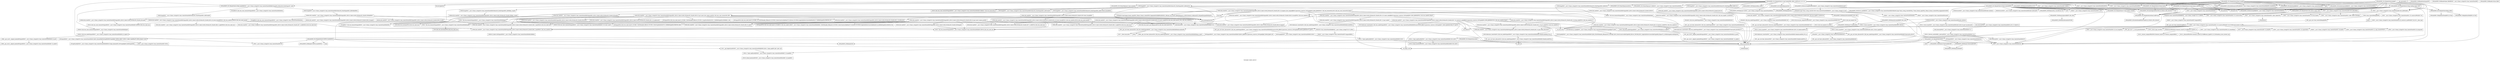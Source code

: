 digraph "Call graph: reader_native.ll" {
	label="Call graph: reader_native.ll";

	Node0x5636d1bfd270 [shape=record,label="{_ZN9LAMMPS_NS12ReaderNativeC2EPNS_6LAMMPSE}"];
	Node0x5636d1bfd270 -> Node0x5636d1b57470;
	Node0x5636d1bfd270 -> Node0x5636d1b9d4f0;
	Node0x5636d1bfd270 -> Node0x5636d1c6b880;
	Node0x5636d1bfd270 -> Node0x5636d1bf0ab0;
	Node0x5636d1bfd270 -> Node0x5636d1b78c90;
	Node0x5636d1b64be0 [shape=record,label="{_ZNK9LAMMPS_NS9Tokenizer8has_nextEv}"];
	Node0x5636d1b71500 [shape=record,label="{_ZNSt8_Rb_treeINSt7__cxx1112basic_stringIcSt11char_traitsIcESaIcEEESt4pairIKS5_iESt10_Select1stIS8_ESt4lessIS5_ESaIS8_EEC2Ev}"];
	Node0x5636d1b71500 -> Node0x5636d1ba9810;
	Node0x5636d1b57470 [shape=record,label="{_ZN9LAMMPS_NS6ReaderC2EPNS_6LAMMPSE}"];
	Node0x5636d1b9d4f0 [shape=record,label="{_ZNSt7__cxx1112basic_stringIcSt11char_traitsIcESaIcEEC1Ev}"];
	Node0x5636d1bf0ab0 [shape=record,label="{_Znam}"];
	Node0x5636d1c62390 [shape=record,label="{__gxx_personality_v0}"];
	Node0x5636d1b78c90 [shape=record,label="{_ZNSt7__cxx1112basic_stringIcSt11char_traitsIcESaIcEED1Ev}"];
	Node0x5636d1c6b880 [shape=record,label="{_ZN9LAMMPS_NS6ReaderD2Ev}"];
	Node0x5636d1c29c10 [shape=record,label="{_ZN9LAMMPS_NS12ReaderNativeD2Ev}"];
	Node0x5636d1c29c10 -> Node0x5636d1c1f6d0;
	Node0x5636d1c29c10 -> Node0x5636d1b3ad50;
	Node0x5636d1c29c10 -> Node0x5636d1b3ae30;
	Node0x5636d1c29c10 -> Node0x5636d1b78c90;
	Node0x5636d1c29c10 -> Node0x5636d1b38f50;
	Node0x5636d1c29c10 -> Node0x5636d1c6b880;
	Node0x5636d1c1f6d0 [shape=record,label="{_ZdaPv}"];
	Node0x5636d1b3ad50 [shape=record,label="{_ZN9LAMMPS_NS6Memory7destroyIiEEvRPT_}"];
	Node0x5636d1b3ad50 -> Node0x5636d1b397a0;
	Node0x5636d1b38f50 [shape=record,label="{__clang_call_terminate}"];
	Node0x5636d1b38f50 -> Node0x5636d1b39970;
	Node0x5636d1b38f50 -> Node0x5636d1b398c0;
	Node0x5636d1b39970 [shape=record,label="{__cxa_begin_catch}"];
	Node0x5636d1b398c0 [shape=record,label="{_ZSt9terminatev}"];
	Node0x5636d1b3ae30 [shape=record,label="{_ZN9LAMMPS_NS6Memory7destroyIdEEvRPT_}"];
	Node0x5636d1b3ae30 -> Node0x5636d1b397a0;
	Node0x5636d1b39840 [shape=record,label="{_ZN9LAMMPS_NS12ReaderNativeD0Ev}"];
	Node0x5636d1b39840 -> Node0x5636d1b3b1d0;
	Node0x5636d1b3b1d0 [shape=record,label="{_ZdlPv}"];
	Node0x5636d1b3ace0 [shape=record,label="{_ZN9LAMMPS_NS12ReaderNative9read_timeERl}"];
	Node0x5636d1b3ace0 -> Node0x5636d1c03f20;
	Node0x5636d1b3ace0 -> Node0x5636d1b3a2d0;
	Node0x5636d1b3ace0 -> Node0x5636d1b9d460;
	Node0x5636d1b3ace0 -> Node0x5636d1bf0a20;
	Node0x5636d1b3ace0 -> Node0x5636d1b78c00;
	Node0x5636d1b3ace0 -> Node0x5636d1c36fc0;
	Node0x5636d1b3ace0 -> Node0x5636d1b78c90;
	Node0x5636d1b3ace0 -> Node0x5636d1b76a40;
	Node0x5636d1b3ace0 -> Node0x5636d1b4c4c0;
	Node0x5636d1b3ace0 -> Node0x5636d1b4a390;
	Node0x5636d1b3ace0 -> Node0x5636d1b3a3f0;
	Node0x5636d1b3ace0 -> Node0x5636d1b3b250;
	Node0x5636d1b3ace0 -> Node0x5636d1b3b3f0;
	Node0x5636d1b3ace0 -> Node0x5636d1b5bf20;
	Node0x5636d1b3ace0 -> Node0x5636d1b4d6e0;
	Node0x5636d1b3ace0 -> Node0x5636d1b3a150;
	Node0x5636d1c03f20 [shape=record,label="{_ZNSt7__cxx1112basic_stringIcSt11char_traitsIcESaIcEEaSEPKc}"];
	Node0x5636d1b9d460 [shape=record,label="{fread}"];
	Node0x5636d1bf0a20 [shape=record,label="{feof}"];
	Node0x5636d1b78c00 [shape=record,label="{_ZN9LAMMPS_NS12ReaderNative15read_binary_strB5cxx11Em}"];
	Node0x5636d1b78c00 -> Node0x5636d1b3b250;
	Node0x5636d1b78c00 -> Node0x5636d1b4e3e0;
	Node0x5636d1b78c00 -> Node0x5636d1b3a2d0;
	Node0x5636d1b78c00 -> Node0x5636d1b4f330;
	Node0x5636d1b78c00 -> Node0x5636d1b76a40;
	Node0x5636d1b78c00 -> Node0x5636d1b78c90;
	Node0x5636d1c36fc0 [shape=record,label="{_ZNSt7__cxx1112basic_stringIcSt11char_traitsIcESaIcEEaSEOS4_}"];
	Node0x5636d1b76a40 [shape=record,label="{_ZN9LAMMPS_NS12ReaderNative8read_bufEPvmm}"];
	Node0x5636d1b76a40 -> Node0x5636d1b4fcd0;
	Node0x5636d1b3a3f0 [shape=record,label="{fgets}"];
	Node0x5636d1b3a150 [shape=record,label="{_ZN9LAMMPS_NS5utils8strmatchERKNSt7__cxx1112basic_stringIcSt11char_traitsIcESaIcEEES8_}"];
	Node0x5636d1b3b250 [shape=record,label="{_ZNSaIcEC1Ev}"];
	Node0x5636d1b3b3f0 [shape=record,label="{_ZNSt7__cxx1112basic_stringIcSt11char_traitsIcESaIcEEC2IS3_EEPKcRKS3_}"];
	Node0x5636d1b3b3f0 -> Node0x5636d1b51cb0;
	Node0x5636d1b3b3f0 -> Node0x5636d1b52af0;
	Node0x5636d1b3b3f0 -> Node0x5636d1b52d90;
	Node0x5636d1b3b3f0 -> Node0x5636d1b53bc0;
	Node0x5636d1b3b3f0 -> Node0x5636d1b58070;
	Node0x5636d1b3a2d0 [shape=record,label="{_ZNSaIcED1Ev}"];
	Node0x5636d1b5bf20 [shape=record,label="{_ZN9LAMMPS_NS12ReaderNative10read_linesEi}"];
	Node0x5636d1b5bf20 -> Node0x5636d1c90640;
	Node0x5636d1b4d6e0 [shape=record,label="{_ZN9LAMMPS_NS5Error3oneERKNSt7__cxx1112basic_stringIcSt11char_traitsIcESaIcEEEiS8_}"];
	Node0x5636d1b4c4c0 [shape=record,label="{_ZN9LAMMPS_NS5utils8bnumericEPKciRKNSt7__cxx1112basic_stringIcSt11char_traitsIcESaIcEEEbPNS_6LAMMPSE}"];
	Node0x5636d1b4a390 [shape=record,label="{_ZN9LAMMPS_NS5utils4trimERKNSt7__cxx1112basic_stringIcSt11char_traitsIcESaIcEEE}"];
	Node0x5636d1c90780 [shape=record,label="{_ZN9LAMMPS_NS12ReaderNative4skipEv}"];
	Node0x5636d1c90780 -> Node0x5636d1b56300;
	Node0x5636d1c90780 -> Node0x5636d1b76a40;
	Node0x5636d1c90780 -> Node0x5636d1b3a2d0;
	Node0x5636d1c90780 -> Node0x5636d1b78c90;
	Node0x5636d1c90780 -> Node0x5636d1b5bf20;
	Node0x5636d1c90780 -> Node0x5636d1c90130;
	Node0x5636d1c90780 -> Node0x5636d1b4c4c0;
	Node0x5636d1c90780 -> Node0x5636d1b3b250;
	Node0x5636d1c90780 -> Node0x5636d1b3b3f0;
	Node0x5636d1c90780 -> Node0x5636d1b4a390;
	Node0x5636d1c90780 -> Node0x5636d1b4d6e0;
	Node0x5636d1b56300 [shape=record,label="{_ZN9LAMMPS_NS12ReaderNative8skip_bufEm}"];
	Node0x5636d1b56300 -> Node0x5636d1b57120;
	Node0x5636d1b56300 -> Node0x5636d1b589e0;
	Node0x5636d1c90130 [shape=record,label="{_ZN9LAMMPS_NS12ReaderNative22skip_reading_magic_strEv}"];
	Node0x5636d1c90130 -> Node0x5636d1b59dd0;
	Node0x5636d1c90130 -> Node0x5636d1b76a40;
	Node0x5636d1c90130 -> Node0x5636d1b3b250;
	Node0x5636d1c90130 -> Node0x5636d1b3b3f0;
	Node0x5636d1c90130 -> Node0x5636d1b56300;
	Node0x5636d1c90130 -> Node0x5636d1b3a2d0;
	Node0x5636d1c90130 -> Node0x5636d1b4d6e0;
	Node0x5636d1c90130 -> Node0x5636d1b78c90;
	Node0x5636d1b59dd0 [shape=record,label="{_ZNK9LAMMPS_NS12ReaderNative18is_known_magic_strEv}"];
	Node0x5636d1b59dd0 -> Node0x5636d1b5ac40;
	Node0x5636d1b5bc60 [shape=record,label="{_ZN9LAMMPS_NS12ReaderNative11read_headerEPA3_dRiS3_iiPiPPciiS3_S3_S3_S3_}"];
	Node0x5636d1b5bc60 -> Node0x5636d1b9d4f0;
	Node0x5636d1b5bc60 -> Node0x5636d1b76a40;
	Node0x5636d1b5bc60 -> Node0x5636d1b38f50;
	Node0x5636d1b5bc60 -> Node0x5636d1b78c90;
	Node0x5636d1b5bc60 -> Node0x5636d1b6ae70;
	Node0x5636d1b5bc60 -> Node0x5636d1b59c60;
	Node0x5636d1b5bc60 -> Node0x5636d1b3a2d0;
	Node0x5636d1b5bc60 -> Node0x5636d1b69fe0;
	Node0x5636d1b5bc60 -> Node0x5636d1b3b3f0;
	Node0x5636d1b5bc60 -> Node0x5636d1b3b250;
	Node0x5636d1b5bc60 -> Node0x5636d1b582d0;
	Node0x5636d1b5bc60 -> Node0x5636d1c90130;
	Node0x5636d1b5bc60 -> Node0x5636d1b59dd0;
	Node0x5636d1b5bc60 -> Node0x5636d1b67b70;
	Node0x5636d1b5bc60 -> Node0x5636d1b78c00;
	Node0x5636d1b5bc60 -> Node0x5636d1c36fc0;
	Node0x5636d1b5bc60 -> Node0x5636d1b674f0;
	Node0x5636d1b5bc60 -> Node0x5636d1b64be0;
	Node0x5636d1b5bc60 -> Node0x5636d1b643f0;
	Node0x5636d1b5bc60 -> Node0x5636d1b63ff0;
	Node0x5636d1b5bc60 -> Node0x5636d1b6a4c0;
	Node0x5636d1b5bc60 -> Node0x5636d1c03f20;
	Node0x5636d1b5bc60 -> Node0x5636d1b62a10;
	Node0x5636d1b5bc60 -> Node0x5636d1b5bf20;
	Node0x5636d1b5bc60 -> Node0x5636d1b56090;
	Node0x5636d1b5bc60 -> Node0x5636d1b39970;
	Node0x5636d1b5bc60 -> Node0x5636d1b4d6e0;
	Node0x5636d1b5bc60 -> Node0x5636d1b618a0;
	Node0x5636d1b5bc60 -> Node0x5636d1b60ed0;
	Node0x5636d1b5bc60 -> Node0x5636d1b5e230;
	Node0x5636d1b5bc60 -> Node0x5636d1b5f5c0;
	Node0x5636d1b5bc60 -> Node0x5636d1b5d300;
	Node0x5636d1b5bc60 -> Node0x5636d1b4c4c0;
	Node0x5636d1b5bc60 -> Node0x5636d1b4a390;
	Node0x5636d1b5d300 [shape=record,label="{_ZN9LAMMPS_NS14ValueTokenizerC1ERKNSt7__cxx1112basic_stringIcSt11char_traitsIcESaIcEEES8_}"];
	Node0x5636d1b5e230 [shape=record,label="{_ZN9LAMMPS_NS14ValueTokenizer11next_doubleEv}"];
	Node0x5636d1b5f5c0 [shape=record,label="{_ZN9LAMMPS_NS14ValueTokenizeraSEOS0_}"];
	Node0x5636d1b60ed0 [shape=record,label="{_ZN9LAMMPS_NS14ValueTokenizerD2Ev}"];
	Node0x5636d1b60ed0 -> Node0x5636d1b6ae70;
	Node0x5636d1b618a0 [shape=record,label="{llvm.eh.typeid.for}"];
	Node0x5636d1b56090 [shape=record,label="{_ZN9LAMMPS_NS5Error3oneIJPKcEEEvRKNSt7__cxx1112basic_stringIcSt11char_traitsIcESaIcEEEiSB_DpOT_}"];
	Node0x5636d1b56090 -> Node0x5636d1b6f040;
	Node0x5636d1b56090 -> Node0x5636d1b707a0;
	Node0x5636d1b56090 -> Node0x5636d1b70aa0;
	Node0x5636d1b62a10 [shape=record,label="{__cxa_end_catch}"];
	Node0x5636d1b6a4c0 [shape=record,label="{_ZNSt7__cxx1112basic_stringIcSt11char_traitsIcESaIcEEC1ERKS4_}"];
	Node0x5636d1b63ff0 [shape=record,label="{_ZN9LAMMPS_NS9TokenizerC1ENSt7__cxx1112basic_stringIcSt11char_traitsIcESaIcEEES6_}"];
	Node0x5636d1b643f0 [shape=record,label="{_ZNSt3mapINSt7__cxx1112basic_stringIcSt11char_traitsIcESaIcEEEiSt4lessIS5_ESaISt4pairIKS5_iEEEC2Ev}"];
	Node0x5636d1b643f0 -> Node0x5636d1b71500;
	Node0x5636d1b67b70 [shape=record,label="{_ZNSt3mapINSt7__cxx1112basic_stringIcSt11char_traitsIcESaIcEEEiSt4lessIS5_ESaISt4pairIKS5_iEEEixEOS5_}"];
	Node0x5636d1b67b70 -> Node0x5636d1b74a40;
	Node0x5636d1b67b70 -> Node0x5636d1b761e0;
	Node0x5636d1b67b70 -> Node0x5636d1b76e10;
	Node0x5636d1b67b70 -> Node0x5636d1b77360;
	Node0x5636d1b67b70 -> Node0x5636d1b77da0;
	Node0x5636d1b67b70 -> Node0x5636d1b79720;
	Node0x5636d1b67b70 -> Node0x5636d1b7a8d0;
	Node0x5636d1b67b70 -> Node0x5636d1b8f950;
	Node0x5636d1b67b70 -> Node0x5636d1b7d730;
	Node0x5636d1b67b70 -> Node0x5636d1b7e440;
	Node0x5636d1b674f0 [shape=record,label="{_ZN9LAMMPS_NS9Tokenizer4nextB5cxx11Ev}"];
	Node0x5636d1b7a8d0 [shape=record,label="{_ZNSt23_Rb_tree_const_iteratorISt4pairIKNSt7__cxx1112basic_stringIcSt11char_traitsIcESaIcEEEiEEC2ERKSt17_Rb_tree_iteratorIS8_E}"];
	Node0x5636d1b582d0 [shape=record,label="{_ZN9LAMMPS_NS6Memory6createIiEEPT_RS3_iPKc}"];
	Node0x5636d1b582d0 -> Node0x5636d1b7f2c0;
	Node0x5636d1b69fe0 [shape=record,label="{_ZN9LAMMPS_NS12ReaderNative10find_labelERKNSt7__cxx1112basic_stringIcSt11char_traitsIcESaIcEEERKSt3mapIS6_iSt4lessIS6_ESaISt4pairIS7_iEEE}"];
	Node0x5636d1b69fe0 -> Node0x5636d1b804f0;
	Node0x5636d1b69fe0 -> Node0x5636d1b817d0;
	Node0x5636d1b69fe0 -> Node0x5636d1b82650;
	Node0x5636d1b69fe0 -> Node0x5636d1b839b0;
	Node0x5636d1b59c60 [shape=record,label="{_ZNSt3mapINSt7__cxx1112basic_stringIcSt11char_traitsIcESaIcEEEiSt4lessIS5_ESaISt4pairIKS5_iEEED2Ev}"];
	Node0x5636d1b59c60 -> Node0x5636d1b8f5d0;
	Node0x5636d1b6ae70 [shape=record,label="{_ZN9LAMMPS_NS9TokenizerD2Ev}"];
	Node0x5636d1b6ae70 -> Node0x5636d1b78c90;
	Node0x5636d1b8f5d0 [shape=record,label="{_ZNSt8_Rb_treeINSt7__cxx1112basic_stringIcSt11char_traitsIcESaIcEEESt4pairIKS5_iESt10_Select1stIS8_ESt4lessIS5_ESaIS8_EED2Ev}"];
	Node0x5636d1b8f5d0 -> Node0x5636d1bb08d0;
	Node0x5636d1b8f5d0 -> Node0x5636d1bb1140;
	Node0x5636d1b8f5d0 -> Node0x5636d1bb2260;
	Node0x5636d1b8f5d0 -> Node0x5636d1b38f50;
	Node0x5636d1b88e70 [shape=record,label="{_ZN9LAMMPS_NS12ReaderNative10read_atomsEiiPPd}"];
	Node0x5636d1b88e70 -> Node0x5636d1bf0a20;
	Node0x5636d1b88e70 -> Node0x5636d1b3b250;
	Node0x5636d1b88e70 -> Node0x5636d1b3b3f0;
	Node0x5636d1b88e70 -> Node0x5636d1b8dc30;
	Node0x5636d1b88e70 -> Node0x5636d1b90740;
	Node0x5636d1b88e70 -> Node0x5636d1b4d6e0;
	Node0x5636d1b88e70 -> Node0x5636d1b78c90;
	Node0x5636d1b88e70 -> Node0x5636d1b3a2d0;
	Node0x5636d1b88e70 -> Node0x5636d1b8f1e0;
	Node0x5636d1b88e70 -> Node0x5636d1b8e7a0;
	Node0x5636d1b88e70 -> Node0x5636d1b76a40;
	Node0x5636d1b88e70 -> Node0x5636d1c90440;
	Node0x5636d1b88e70 -> Node0x5636d1c90640;
	Node0x5636d1b88e70 -> Node0x5636d1b6ae70;
	Node0x5636d1b88e70 -> Node0x5636d1b8d390;
	Node0x5636d1b88e70 -> Node0x5636d1b8cb20;
	Node0x5636d1b88e70 -> Node0x5636d1b63ff0;
	Node0x5636d1c45470 [shape=record,label="{_ZSteqRKSt23_Rb_tree_const_iteratorISt4pairIKNSt7__cxx1112basic_stringIcSt11char_traitsIcESaIcEEEiEESB_}"];
	Node0x5636d1c956a0 [shape=record,label="{_ZNSt23_Rb_tree_const_iteratorISt4pairIKNSt7__cxx1112basic_stringIcSt11char_traitsIcESaIcEEEiEEC2EPKSt18_Rb_tree_node_base}"];
	Node0x5636d1c954f0 [shape=record,label="{_ZNSt8_Rb_treeINSt7__cxx1112basic_stringIcSt11char_traitsIcESaIcEEESt4pairIKS5_iESt10_Select1stIS8_ESt4lessIS5_ESaIS8_EE7_S_leftEPKSt18_Rb_tree_node_base}"];
	Node0x5636d1c95620 [shape=record,label="{_ZNSt8_Rb_treeINSt7__cxx1112basic_stringIcSt11char_traitsIcESaIcEEESt4pairIKS5_iESt10_Select1stIS8_ESt4lessIS5_ESaIS8_EE8_S_rightEPKSt18_Rb_tree_node_base}"];
	Node0x5636d1b9c960 [shape=record,label="{_ZNSt7__cxx1112basic_stringIcSt11char_traitsIcESaIcEE12_M_constructEmc}"];
	Node0x5636d1b9dab0 [shape=record,label="{_ZN9LAMMPS_NS6Memory6createIdEEPT_RS3_iPKc}"];
	Node0x5636d1b9dab0 -> Node0x5636d1b7f2c0;
	Node0x5636d1ba29b0 [shape=record,label="{_ZN9LAMMPS_NS6Memory8sreallocEPvlPKc}"];
	Node0x5636d1ba47c0 [shape=record,label="{_ZNKSt7__cxx1112basic_stringIcSt11char_traitsIcESaIcEE7compareEPKc}"];
	Node0x5636d1c90440 [shape=record,label="{_ZN9LAMMPS_NS12ReaderNative17read_double_chunkEm}"];
	Node0x5636d1c90440 -> Node0x5636d1b91c90;
	Node0x5636d1c90440 -> Node0x5636d1b76a40;
	Node0x5636d1c90640 [shape=record,label="{_ZN9LAMMPS_NS5utils6sfgetsEPKciPciP8_IO_FILES2_PNS_5ErrorE}"];
	Node0x5636d1b8cb20 [shape=record,label="{_ZN9LAMMPS_NS9Tokenizer9as_vectorB5cxx11Ev}"];
	Node0x5636d1b8d390 [shape=record,label="{_ZNKSt6vectorINSt7__cxx1112basic_stringIcSt11char_traitsIcESaIcEEESaIS5_EE4sizeEv}"];
	Node0x5636d1b90740 [shape=record,label="{atof}"];
	Node0x5636d1b8e7a0 [shape=record,label="{_ZNSt6vectorINSt7__cxx1112basic_stringIcSt11char_traitsIcESaIcEEESaIS5_EEixEm}"];
	Node0x5636d1b8f1e0 [shape=record,label="{_ZNKSt7__cxx1112basic_stringIcSt11char_traitsIcESaIcEE5c_strEv}"];
	Node0x5636d1b8dc30 [shape=record,label="{_ZNSt6vectorINSt7__cxx1112basic_stringIcSt11char_traitsIcESaIcEEESaIS5_EED2Ev}"];
	Node0x5636d1b8dc30 -> Node0x5636d1b92fd0;
	Node0x5636d1b8dc30 -> Node0x5636d1b946c0;
	Node0x5636d1b8dc30 -> Node0x5636d1b94f10;
	Node0x5636d1b8dc30 -> Node0x5636d1b38f50;
	Node0x5636d1b804f0 [shape=record,label="{_ZNKSt3mapINSt7__cxx1112basic_stringIcSt11char_traitsIcESaIcEEEiSt4lessIS5_ESaISt4pairIKS5_iEEE4findERS9_}"];
	Node0x5636d1b804f0 -> Node0x5636d1b95430;
	Node0x5636d1b82650 [shape=record,label="{_ZStneRKSt23_Rb_tree_const_iteratorISt4pairIKNSt7__cxx1112basic_stringIcSt11char_traitsIcESaIcEEEiEESB_}"];
	Node0x5636d1b95430 [shape=record,label="{_ZNKSt8_Rb_treeINSt7__cxx1112basic_stringIcSt11char_traitsIcESaIcEEESt4pairIKS5_iESt10_Select1stIS8_ESt4lessIS5_ESaIS8_EE4findERS7_}"];
	Node0x5636d1b95430 -> Node0x5636d1c42060;
	Node0x5636d1b95430 -> Node0x5636d1c43560;
	Node0x5636d1b95430 -> Node0x5636d1c44170;
	Node0x5636d1b95430 -> Node0x5636d1b969e0;
	Node0x5636d1b95430 -> Node0x5636d1c45470;
	Node0x5636d1b95430 -> Node0x5636d1c14460;
	Node0x5636d1b95430 -> Node0x5636d1b79720;
	Node0x5636d1b95430 -> Node0x5636d1b7e440;
	Node0x5636d1b817d0 [shape=record,label="{_ZNKSt3mapINSt7__cxx1112basic_stringIcSt11char_traitsIcESaIcEEEiSt4lessIS5_ESaISt4pairIKS5_iEEE3endEv}"];
	Node0x5636d1b817d0 -> Node0x5636d1b969e0;
	Node0x5636d1b839b0 [shape=record,label="{_ZNKSt23_Rb_tree_const_iteratorISt4pairIKNSt7__cxx1112basic_stringIcSt11char_traitsIcESaIcEEEiEEptEv}"];
	Node0x5636d1b839b0 -> Node0x5636d1b98920;
	Node0x5636d1b969e0 [shape=record,label="{_ZNKSt8_Rb_treeINSt7__cxx1112basic_stringIcSt11char_traitsIcESaIcEEESt4pairIKS5_iESt10_Select1stIS8_ESt4lessIS5_ESaIS8_EE3endEv}"];
	Node0x5636d1b969e0 -> Node0x5636d1c956a0;
	Node0x5636d1b4fcd0 [shape=record,label="{_ZN9LAMMPS_NS5utils6sfreadEPKciPvmmP8_IO_FILES2_PNS_5ErrorE}"];
	Node0x5636d1b4e3e0 [shape=record,label="{_ZNSt7__cxx1112basic_stringIcSt11char_traitsIcESaIcEEC2IS3_EEmcRKS3_}"];
	Node0x5636d1b4e3e0 -> Node0x5636d1b51cb0;
	Node0x5636d1b4e3e0 -> Node0x5636d1b52af0;
	Node0x5636d1b4e3e0 -> Node0x5636d1b9c960;
	Node0x5636d1b4e3e0 -> Node0x5636d1b58070;
	Node0x5636d1b4f330 [shape=record,label="{_ZNSt7__cxx1112basic_stringIcSt11char_traitsIcESaIcEEixEm}"];
	Node0x5636d1b91c90 [shape=record,label="{_ZN9LAMMPS_NS6Memory4growIdEEPT_RS3_iPKc}"];
	Node0x5636d1b91c90 -> Node0x5636d1b9dab0;
	Node0x5636d1b91c90 -> Node0x5636d1ba29b0;
	Node0x5636d1b57120 [shape=record,label="{_ZN9LAMMPS_NS8platform5ftellEP8_IO_FILE}"];
	Node0x5636d1b589e0 [shape=record,label="{_ZN9LAMMPS_NS8platform5fseekEP8_IO_FILEl}"];
	Node0x5636d1b5ac40 [shape=record,label="{_ZSteqIcSt11char_traitsIcESaIcEEbRKNSt7__cxx1112basic_stringIT_T0_T1_EEPKS5_}"];
	Node0x5636d1b5ac40 -> Node0x5636d1ba47c0;
	Node0x5636d1ba58e0 [shape=record,label="{_ZN9LAMMPS_NS6Reader8settingsEiPPc}"];
	Node0x5636d1ba6de0 [shape=record,label="{_ZN9LAMMPS_NS6Reader9open_fileERKNSt7__cxx1112basic_stringIcSt11char_traitsIcESaIcEEE}"];
	Node0x5636d1ba8940 [shape=record,label="{_ZN9LAMMPS_NS6Reader10close_fileEv}"];
	Node0x5636d1ba9810 [shape=record,label="{_ZNSt8_Rb_treeINSt7__cxx1112basic_stringIcSt11char_traitsIcESaIcEEESt4pairIKS5_iESt10_Select1stIS8_ESt4lessIS5_ESaIS8_EE13_Rb_tree_implISC_Lb1EEC2Ev}"];
	Node0x5636d1ba9810 -> Node0x5636d1baa800;
	Node0x5636d1ba9810 -> Node0x5636d1bac010;
	Node0x5636d1ba9810 -> Node0x5636d1bac810;
	Node0x5636d1baa800 [shape=record,label="{_ZNSaISt13_Rb_tree_nodeISt4pairIKNSt7__cxx1112basic_stringIcSt11char_traitsIcESaIcEEEiEEEC2Ev}"];
	Node0x5636d1baa800 -> Node0x5636d1baca90;
	Node0x5636d1bac010 [shape=record,label="{_ZNSt20_Rb_tree_key_compareISt4lessINSt7__cxx1112basic_stringIcSt11char_traitsIcESaIcEEEEEC2Ev}"];
	Node0x5636d1bac810 [shape=record,label="{_ZNSt15_Rb_tree_headerC2Ev}"];
	Node0x5636d1bac810 -> Node0x5636d1bae350;
	Node0x5636d1bac810 -> Node0x5636d1b38f50;
	Node0x5636d1baca90 [shape=record,label="{_ZN9__gnu_cxx13new_allocatorISt13_Rb_tree_nodeISt4pairIKNSt7__cxx1112basic_stringIcSt11char_traitsIcESaIcEEEiEEEC2Ev}"];
	Node0x5636d1bae350 [shape=record,label="{_ZNSt15_Rb_tree_header8_M_resetEv}"];
	Node0x5636d1bb08d0 [shape=record,label="{_ZNSt8_Rb_treeINSt7__cxx1112basic_stringIcSt11char_traitsIcESaIcEEESt4pairIKS5_iESt10_Select1stIS8_ESt4lessIS5_ESaIS8_EE8_M_beginEv}"];
	Node0x5636d1bb1140 [shape=record,label="{_ZNSt8_Rb_treeINSt7__cxx1112basic_stringIcSt11char_traitsIcESaIcEEESt4pairIKS5_iESt10_Select1stIS8_ESt4lessIS5_ESaIS8_EE8_M_eraseEPSt13_Rb_tree_nodeIS8_E}"];
	Node0x5636d1bb1140 -> Node0x5636d1bb2da0;
	Node0x5636d1bb1140 -> Node0x5636d1bb1140;
	Node0x5636d1bb1140 -> Node0x5636d1bb51b0;
	Node0x5636d1bb1140 -> Node0x5636d1bb7320;
	Node0x5636d1bb2260 [shape=record,label="{_ZNSt8_Rb_treeINSt7__cxx1112basic_stringIcSt11char_traitsIcESaIcEEESt4pairIKS5_iESt10_Select1stIS8_ESt4lessIS5_ESaIS8_EE13_Rb_tree_implISC_Lb1EED2Ev}"];
	Node0x5636d1bb2260 -> Node0x5636d1bb8510;
	Node0x5636d1bb2da0 [shape=record,label="{_ZNSt8_Rb_treeINSt7__cxx1112basic_stringIcSt11char_traitsIcESaIcEEESt4pairIKS5_iESt10_Select1stIS8_ESt4lessIS5_ESaIS8_EE8_S_rightEPSt18_Rb_tree_node_base}"];
	Node0x5636d1bb51b0 [shape=record,label="{_ZNSt8_Rb_treeINSt7__cxx1112basic_stringIcSt11char_traitsIcESaIcEEESt4pairIKS5_iESt10_Select1stIS8_ESt4lessIS5_ESaIS8_EE7_S_leftEPSt18_Rb_tree_node_base}"];
	Node0x5636d1bb7320 [shape=record,label="{_ZNSt8_Rb_treeINSt7__cxx1112basic_stringIcSt11char_traitsIcESaIcEEESt4pairIKS5_iESt10_Select1stIS8_ESt4lessIS5_ESaIS8_EE12_M_drop_nodeEPSt13_Rb_tree_nodeIS8_E}"];
	Node0x5636d1bb7320 -> Node0x5636d1bba400;
	Node0x5636d1bb7320 -> Node0x5636d1bbb940;
	Node0x5636d1bba400 [shape=record,label="{_ZNSt8_Rb_treeINSt7__cxx1112basic_stringIcSt11char_traitsIcESaIcEEESt4pairIKS5_iESt10_Select1stIS8_ESt4lessIS5_ESaIS8_EE15_M_destroy_nodeEPSt13_Rb_tree_nodeIS8_E}"];
	Node0x5636d1bba400 -> Node0x5636d1bbc050;
	Node0x5636d1bba400 -> Node0x5636d1bbd580;
	Node0x5636d1bba400 -> Node0x5636d1bbdef0;
	Node0x5636d1bba400 -> Node0x5636d1b38f50;
	Node0x5636d1bbdef0 [shape=record,label="{_ZNSt16allocator_traitsISaISt13_Rb_tree_nodeISt4pairIKNSt7__cxx1112basic_stringIcSt11char_traitsIcESaIcEEEiEEEE7destroyIS9_EEvRSB_PT_}"];
	Node0x5636d1bbdef0 -> Node0x5636d1bc0d50;
	Node0x5636d1bbb940 [shape=record,label="{_ZNSt8_Rb_treeINSt7__cxx1112basic_stringIcSt11char_traitsIcESaIcEEESt4pairIKS5_iESt10_Select1stIS8_ESt4lessIS5_ESaIS8_EE11_M_put_nodeEPSt13_Rb_tree_nodeIS8_E}"];
	Node0x5636d1bbb940 -> Node0x5636d1bbc050;
	Node0x5636d1bbb940 -> Node0x5636d1bbe860;
	Node0x5636d1bbb940 -> Node0x5636d1b38f50;
	Node0x5636d1bbe860 [shape=record,label="{_ZNSt16allocator_traitsISaISt13_Rb_tree_nodeISt4pairIKNSt7__cxx1112basic_stringIcSt11char_traitsIcESaIcEEEiEEEE10deallocateERSB_PSA_m}"];
	Node0x5636d1bbe860 -> Node0x5636d1bc9f00;
	Node0x5636d1bbc050 [shape=record,label="{_ZNSt8_Rb_treeINSt7__cxx1112basic_stringIcSt11char_traitsIcESaIcEEESt4pairIKS5_iESt10_Select1stIS8_ESt4lessIS5_ESaIS8_EE21_M_get_Node_allocatorEv}"];
	Node0x5636d1bc0d50 [shape=record,label="{_ZN9__gnu_cxx13new_allocatorISt13_Rb_tree_nodeISt4pairIKNSt7__cxx1112basic_stringIcSt11char_traitsIcESaIcEEEiEEE7destroyISA_EEvPT_}"];
	Node0x5636d1bc0d50 -> Node0x5636d1bc5af0;
	Node0x5636d1bbd580 [shape=record,label="{_ZNSt13_Rb_tree_nodeISt4pairIKNSt7__cxx1112basic_stringIcSt11char_traitsIcESaIcEEEiEE9_M_valptrEv}"];
	Node0x5636d1bbd580 -> Node0x5636d1bc1f30;
	Node0x5636d1bc5af0 [shape=record,label="{_ZNSt4pairIKNSt7__cxx1112basic_stringIcSt11char_traitsIcESaIcEEEiED2Ev}"];
	Node0x5636d1bc5af0 -> Node0x5636d1b78c90;
	Node0x5636d1bc1f30 [shape=record,label="{_ZN9__gnu_cxx16__aligned_membufISt4pairIKNSt7__cxx1112basic_stringIcSt11char_traitsIcESaIcEEEiEE6_M_ptrEv}"];
	Node0x5636d1bc1f30 -> Node0x5636d1bc7990;
	Node0x5636d1bc7990 [shape=record,label="{_ZN9__gnu_cxx16__aligned_membufISt4pairIKNSt7__cxx1112basic_stringIcSt11char_traitsIcESaIcEEEiEE7_M_addrEv}"];
	Node0x5636d1bb8510 [shape=record,label="{_ZNSaISt13_Rb_tree_nodeISt4pairIKNSt7__cxx1112basic_stringIcSt11char_traitsIcESaIcEEEiEEED2Ev}"];
	Node0x5636d1bb8510 -> Node0x5636d1bceeb0;
	Node0x5636d1bc9f00 [shape=record,label="{_ZN9__gnu_cxx13new_allocatorISt13_Rb_tree_nodeISt4pairIKNSt7__cxx1112basic_stringIcSt11char_traitsIcESaIcEEEiEEE10deallocateEPSB_m}"];
	Node0x5636d1bc9f00 -> Node0x5636d1b3b1d0;
	Node0x5636d1bceeb0 [shape=record,label="{_ZN9__gnu_cxx13new_allocatorISt13_Rb_tree_nodeISt4pairIKNSt7__cxx1112basic_stringIcSt11char_traitsIcESaIcEEEiEEED2Ev}"];
	Node0x5636d1b51cb0 [shape=record,label="{_ZNSt7__cxx1112basic_stringIcSt11char_traitsIcESaIcEE13_M_local_dataEv}"];
	Node0x5636d1b52af0 [shape=record,label="{_ZNSt7__cxx1112basic_stringIcSt11char_traitsIcESaIcEE12_Alloc_hiderC1EPcRKS3_}"];
	Node0x5636d1b53bc0 [shape=record,label="{_ZNSt7__cxx1112basic_stringIcSt11char_traitsIcESaIcEE12_M_constructIPKcEEvT_S8_}"];
	Node0x5636d1b53bc0 -> Node0x5636d1bd11f0;
	Node0x5636d1b52d90 [shape=record,label="{_ZNSt11char_traitsIcE6lengthEPKc}"];
	Node0x5636d1b52d90 -> Node0x5636d1bd1d70;
	Node0x5636d1b52d90 -> Node0x5636d1bd4b50;
	Node0x5636d1b58070 [shape=record,label="{_ZNSt7__cxx1112basic_stringIcSt11char_traitsIcESaIcEE12_Alloc_hiderD2Ev}"];
	Node0x5636d1b58070 -> Node0x5636d1bd53a0;
	Node0x5636d1bd11f0 [shape=record,label="{_ZNSt7__cxx1112basic_stringIcSt11char_traitsIcESaIcEE16_M_construct_auxIPKcEEvT_S8_St12__false_type}"];
	Node0x5636d1bd11f0 -> Node0x5636d1bd5b00;
	Node0x5636d1bd5b00 [shape=record,label="{_ZNSt7__cxx1112basic_stringIcSt11char_traitsIcESaIcEE12_M_constructIPKcEEvT_S8_St20forward_iterator_tag}"];
	Node0x5636d1bd5b00 -> Node0x5636d1bd6f80;
	Node0x5636d1bd5b00 -> Node0x5636d1bac6c0;
	Node0x5636d1bd5b00 -> Node0x5636d1bdab00;
	Node0x5636d1bd5b00 -> Node0x5636d1bdbc20;
	Node0x5636d1bd5b00 -> Node0x5636d1bdc760;
	Node0x5636d1bd5b00 -> Node0x5636d1bdd880;
	Node0x5636d1bd5b00 -> Node0x5636d1bde3c0;
	Node0x5636d1bd5b00 -> Node0x5636d1bdf4e0;
	Node0x5636d1bd5b00 -> Node0x5636d1b39970;
	Node0x5636d1bd5b00 -> Node0x5636d1be6700;
	Node0x5636d1bd5b00 -> Node0x5636d1be6e10;
	Node0x5636d1bd5b00 -> Node0x5636d1b62a10;
	Node0x5636d1bd5b00 -> Node0x5636d1be8360;
	Node0x5636d1bd5b00 -> Node0x5636d1b38f50;
	Node0x5636d1bd6f80 [shape=record,label="{_ZN9__gnu_cxx17__is_null_pointerIKcEEbPT_}"];
	Node0x5636d1bac6c0 [shape=record,label="{_ZSt19__throw_logic_errorPKc}"];
	Node0x5636d1bdab00 [shape=record,label="{_ZSt8distanceIPKcENSt15iterator_traitsIT_E15difference_typeES3_S3_}"];
	Node0x5636d1bdab00 -> Node0x5636d1be8a70;
	Node0x5636d1bdab00 -> Node0x5636d1bea200;
	Node0x5636d1bdc760 [shape=record,label="{_ZNSt7__cxx1112basic_stringIcSt11char_traitsIcESaIcEE7_M_dataEPc}"];
	Node0x5636d1bdbc20 [shape=record,label="{_ZNSt7__cxx1112basic_stringIcSt11char_traitsIcESaIcEE9_M_createERmm}"];
	Node0x5636d1bdd880 [shape=record,label="{_ZNSt7__cxx1112basic_stringIcSt11char_traitsIcESaIcEE11_M_capacityEm}"];
	Node0x5636d1bdf4e0 [shape=record,label="{_ZNSt7__cxx1112basic_stringIcSt11char_traitsIcESaIcEE13_S_copy_charsEPcPKcS7_}"];
	Node0x5636d1bde3c0 [shape=record,label="{_ZNKSt7__cxx1112basic_stringIcSt11char_traitsIcESaIcEE7_M_dataEv}"];
	Node0x5636d1be6700 [shape=record,label="{_ZNSt7__cxx1112basic_stringIcSt11char_traitsIcESaIcEE10_M_disposeEv}"];
	Node0x5636d1be6e10 [shape=record,label="{__cxa_rethrow}"];
	Node0x5636d1be8360 [shape=record,label="{_ZNSt7__cxx1112basic_stringIcSt11char_traitsIcESaIcEE13_M_set_lengthEm}"];
	Node0x5636d1bea200 [shape=record,label="{_ZSt10__distanceIPKcENSt15iterator_traitsIT_E15difference_typeES3_S3_St26random_access_iterator_tag}"];
	Node0x5636d1be8a70 [shape=record,label="{_ZSt19__iterator_categoryIPKcENSt15iterator_traitsIT_E17iterator_categoryERKS3_}"];
	Node0x5636d1bd1d70 [shape=record,label="{_ZN9__gnu_cxx11char_traitsIcE6lengthEPKc}"];
	Node0x5636d1bd1d70 -> Node0x5636d1bedf90;
	Node0x5636d1bd4b50 [shape=record,label="{strlen}"];
	Node0x5636d1bedf90 [shape=record,label="{_ZN9__gnu_cxx11char_traitsIcE2eqERKcS3_}"];
	Node0x5636d1bd53a0 [shape=record,label="{_ZNSaIcED2Ev}"];
	Node0x5636d1b397a0 [shape=record,label="{_ZN9LAMMPS_NS6Memory5sfreeEPv}"];
	Node0x5636d1b70aa0 [shape=record,label="{_ZN9LAMMPS_NS5Error4_oneERKNSt7__cxx1112basic_stringIcSt11char_traitsIcESaIcEEEiN3fmt6v9_lmp17basic_string_viewIcEENSA_17basic_format_argsINSA_20basic_format_contextINSA_8appenderEcEEEE}"];
	Node0x5636d1b6f040 [shape=record,label="{_ZN3fmt6v9_lmp17basic_string_viewIcEC2ISt11char_traitsIcESaIcEEERKNSt7__cxx1112basic_stringIcT_T0_EE}"];
	Node0x5636d1b6f040 -> Node0x5636d1bf5cc0;
	Node0x5636d1b6f040 -> Node0x5636d1bf5000;
	Node0x5636d1b707a0 [shape=record,label="{_ZN3fmt6v9_lmp16make_format_argsINS0_20basic_format_contextINS0_8appenderEcEEJRPKcEEENS0_16format_arg_storeIT_JDpNSt9remove_cvINSt16remove_referenceIT0_E4typeEE4typeEEEEDpOSC_}"];
	Node0x5636d1b707a0 -> Node0x5636d1b7e440;
	Node0x5636d1bf5cc0 [shape=record,label="{_ZNKSt7__cxx1112basic_stringIcSt11char_traitsIcESaIcEE4dataEv}"];
	Node0x5636d1bf5000 [shape=record,label="{_ZNKSt7__cxx1112basic_stringIcSt11char_traitsIcESaIcEE4sizeEv}"];
	Node0x5636d1b7e440 [shape=record,label="{llvm.memcpy.p0.p0.i64}"];
	Node0x5636d1b74a40 [shape=record,label="{_ZNSt3mapINSt7__cxx1112basic_stringIcSt11char_traitsIcESaIcEEEiSt4lessIS5_ESaISt4pairIKS5_iEEE11lower_boundERS9_}"];
	Node0x5636d1b74a40 -> Node0x5636d1bf5e90;
	Node0x5636d1b76e10 [shape=record,label="{_ZSteqRKSt17_Rb_tree_iteratorISt4pairIKNSt7__cxx1112basic_stringIcSt11char_traitsIcESaIcEEEiEESB_}"];
	Node0x5636d1b761e0 [shape=record,label="{_ZNSt3mapINSt7__cxx1112basic_stringIcSt11char_traitsIcESaIcEEEiSt4lessIS5_ESaISt4pairIKS5_iEEE3endEv}"];
	Node0x5636d1b761e0 -> Node0x5636d1bf7b80;
	Node0x5636d1b77360 [shape=record,label="{_ZNKSt3mapINSt7__cxx1112basic_stringIcSt11char_traitsIcESaIcEEEiSt4lessIS5_ESaISt4pairIKS5_iEEE8key_compEv}"];
	Node0x5636d1b77360 -> Node0x5636d1bf89c0;
	Node0x5636d1bf7b80 [shape=record,label="{_ZNSt8_Rb_treeINSt7__cxx1112basic_stringIcSt11char_traitsIcESaIcEEESt4pairIKS5_iESt10_Select1stIS8_ESt4lessIS5_ESaIS8_EE3endEv}"];
	Node0x5636d1bf7b80 -> Node0x5636d1c919b0;
	Node0x5636d1b79720 [shape=record,label="{_ZNKSt4lessINSt7__cxx1112basic_stringIcSt11char_traitsIcESaIcEEEEclERKS5_S8_}"];
	Node0x5636d1b79720 -> Node0x5636d1c32d50;
	Node0x5636d1bf89c0 [shape=record,label="{_ZNKSt8_Rb_treeINSt7__cxx1112basic_stringIcSt11char_traitsIcESaIcEEESt4pairIKS5_iESt10_Select1stIS8_ESt4lessIS5_ESaIS8_EE8key_compEv}"];
	Node0x5636d1b77da0 [shape=record,label="{_ZNKSt17_Rb_tree_iteratorISt4pairIKNSt7__cxx1112basic_stringIcSt11char_traitsIcESaIcEEEiEEdeEv}"];
	Node0x5636d1b77da0 -> Node0x5636d1bbd580;
	Node0x5636d1b7d730 [shape=record,label="{_ZNSt8_Rb_treeINSt7__cxx1112basic_stringIcSt11char_traitsIcESaIcEEESt4pairIKS5_iESt10_Select1stIS8_ESt4lessIS5_ESaIS8_EE22_M_emplace_hint_uniqueIJRKSt21piecewise_construct_tSt5tupleIJOS5_EESJ_IJEEEEESt17_Rb_tree_iteratorIS8_ESt23_Rb_tree_const_iteratorIS8_EDpOT_}"];
	Node0x5636d1b7d730 -> Node0x5636d1bfc780;
	Node0x5636d1b7d730 -> Node0x5636d1b7e440;
	Node0x5636d1b7d730 -> Node0x5636d1bfd0a0;
	Node0x5636d1b7d730 -> Node0x5636d1c00ea0;
	Node0x5636d1b7d730 -> Node0x5636d1bffe40;
	Node0x5636d1b7d730 -> Node0x5636d1b39970;
	Node0x5636d1b7d730 -> Node0x5636d1bb7320;
	Node0x5636d1b7d730 -> Node0x5636d1be6e10;
	Node0x5636d1b7d730 -> Node0x5636d1b38f50;
	Node0x5636d1b7d730 -> Node0x5636d1c919b0;
	Node0x5636d1b7d730 -> Node0x5636d1b62a10;
	Node0x5636d1b7d730 -> Node0x5636d1c91a30;
	Node0x5636d1b8f950 [shape=record,label="{_ZSt16forward_as_tupleIJNSt7__cxx1112basic_stringIcSt11char_traitsIcESaIcEEEEESt5tupleIJDpOT_EES9_}"];
	Node0x5636d1b8f950 -> Node0x5636d1c91ab0;
	Node0x5636d1b8f950 -> Node0x5636d1b38f50;
	Node0x5636d1bf5e90 [shape=record,label="{_ZNSt8_Rb_treeINSt7__cxx1112basic_stringIcSt11char_traitsIcESaIcEEESt4pairIKS5_iESt10_Select1stIS8_ESt4lessIS5_ESaIS8_EE11lower_boundERS7_}"];
	Node0x5636d1bf5e90 -> Node0x5636d1bb08d0;
	Node0x5636d1bf5e90 -> Node0x5636d1c91b30;
	Node0x5636d1bf5e90 -> Node0x5636d1c1c190;
	Node0x5636d1c1c190 [shape=record,label="{_ZNSt8_Rb_treeINSt7__cxx1112basic_stringIcSt11char_traitsIcESaIcEEESt4pairIKS5_iESt10_Select1stIS8_ESt4lessIS5_ESaIS8_EE14_M_lower_boundEPSt13_Rb_tree_nodeIS8_EPSt18_Rb_tree_node_baseRS7_}"];
	Node0x5636d1c1c190 -> Node0x5636d1bfd0a0;
	Node0x5636d1c1c190 -> Node0x5636d1b79720;
	Node0x5636d1c1c190 -> Node0x5636d1bb51b0;
	Node0x5636d1c1c190 -> Node0x5636d1bb2da0;
	Node0x5636d1c1c190 -> Node0x5636d1c919b0;
	Node0x5636d1c91b30 [shape=record,label="{_ZNSt8_Rb_treeINSt7__cxx1112basic_stringIcSt11char_traitsIcESaIcEEESt4pairIKS5_iESt10_Select1stIS8_ESt4lessIS5_ESaIS8_EE6_M_endEv}"];
	Node0x5636d1bfd0a0 [shape=record,label="{_ZNSt8_Rb_treeINSt7__cxx1112basic_stringIcSt11char_traitsIcESaIcEEESt4pairIKS5_iESt10_Select1stIS8_ESt4lessIS5_ESaIS8_EE6_S_keyEPKSt13_Rb_tree_nodeIS8_E}"];
	Node0x5636d1bfd0a0 -> Node0x5636d1b98920;
	Node0x5636d1bfd0a0 -> Node0x5636d1c02470;
	Node0x5636d1c919b0 [shape=record,label="{_ZNSt17_Rb_tree_iteratorISt4pairIKNSt7__cxx1112basic_stringIcSt11char_traitsIcESaIcEEEiEEC2EPSt18_Rb_tree_node_base}"];
	Node0x5636d1c02470 [shape=record,label="{_ZNKSt10_Select1stISt4pairIKNSt7__cxx1112basic_stringIcSt11char_traitsIcESaIcEEEiEEclERKS8_}"];
	Node0x5636d1b98920 [shape=record,label="{_ZNKSt13_Rb_tree_nodeISt4pairIKNSt7__cxx1112basic_stringIcSt11char_traitsIcESaIcEEEiEE9_M_valptrEv}"];
	Node0x5636d1b98920 -> Node0x5636d1c1f420;
	Node0x5636d1c1f420 [shape=record,label="{_ZNK9__gnu_cxx16__aligned_membufISt4pairIKNSt7__cxx1112basic_stringIcSt11char_traitsIcESaIcEEEiEE6_M_ptrEv}"];
	Node0x5636d1c1f420 -> Node0x5636d1c30c00;
	Node0x5636d1c30c00 [shape=record,label="{_ZNK9__gnu_cxx16__aligned_membufISt4pairIKNSt7__cxx1112basic_stringIcSt11char_traitsIcESaIcEEEiEE7_M_addrEv}"];
	Node0x5636d1c32d50 [shape=record,label="{_ZStltIcSt11char_traitsIcESaIcEEbRKNSt7__cxx1112basic_stringIT_T0_T1_EESA_}"];
	Node0x5636d1c32d50 -> Node0x5636d1c0c6f0;
	Node0x5636d1c32d50 -> Node0x5636d1b38f50;
	Node0x5636d1c0c6f0 [shape=record,label="{_ZNKSt7__cxx1112basic_stringIcSt11char_traitsIcESaIcEE7compareERKS4_}"];
	Node0x5636d1bfc780 [shape=record,label="{_ZNSt8_Rb_treeINSt7__cxx1112basic_stringIcSt11char_traitsIcESaIcEEESt4pairIKS5_iESt10_Select1stIS8_ESt4lessIS5_ESaIS8_EE14_M_create_nodeIJRKSt21piecewise_construct_tSt5tupleIJOS5_EESJ_IJEEEEEPSt13_Rb_tree_nodeIS8_EDpOT_}"];
	Node0x5636d1bfc780 -> Node0x5636d1c0d280;
	Node0x5636d1bfc780 -> Node0x5636d1c0e7a0;
	Node0x5636d1c00ea0 [shape=record,label="{_ZNSt8_Rb_treeINSt7__cxx1112basic_stringIcSt11char_traitsIcESaIcEEESt4pairIKS5_iESt10_Select1stIS8_ESt4lessIS5_ESaIS8_EE29_M_get_insert_hint_unique_posESt23_Rb_tree_const_iteratorIS8_ERS7_}"];
	Node0x5636d1c00ea0 -> Node0x5636d1c0faa0;
	Node0x5636d1c00ea0 -> Node0x5636d1c91b30;
	Node0x5636d1c00ea0 -> Node0x5636d1c11080;
	Node0x5636d1c00ea0 -> Node0x5636d1c12bf0;
	Node0x5636d1c00ea0 -> Node0x5636d1c14460;
	Node0x5636d1c00ea0 -> Node0x5636d1b79720;
	Node0x5636d1c00ea0 -> Node0x5636d1c85be0;
	Node0x5636d1c00ea0 -> Node0x5636d1c14770;
	Node0x5636d1c00ea0 -> Node0x5636d1c11df0;
	Node0x5636d1c00ea0 -> Node0x5636d1c93490;
	Node0x5636d1c00ea0 -> Node0x5636d1bb2da0;
	Node0x5636d1c00ea0 -> Node0x5636d1b7e440;
	Node0x5636d1c00ea0 -> Node0x5636d1c93410;
	Node0x5636d1c00ea0 -> Node0x5636d1c184c0;
	Node0x5636d1c00ea0 -> Node0x5636d1c16b60;
	Node0x5636d1c0d280 [shape=record,label="{_ZNSt8_Rb_treeINSt7__cxx1112basic_stringIcSt11char_traitsIcESaIcEEESt4pairIKS5_iESt10_Select1stIS8_ESt4lessIS5_ESaIS8_EE11_M_get_nodeEv}"];
	Node0x5636d1c0d280 -> Node0x5636d1bbc050;
	Node0x5636d1c0d280 -> Node0x5636d1b69d00;
	Node0x5636d1c11080 [shape=record,label="{_ZNKSt8_Rb_treeINSt7__cxx1112basic_stringIcSt11char_traitsIcESaIcEEESt4pairIKS5_iESt10_Select1stIS8_ESt4lessIS5_ESaIS8_EE4sizeEv}"];
	Node0x5636d1c14770 [shape=record,label="{_ZNSt4pairIPSt18_Rb_tree_node_baseS1_EC2IRS1_TnNSt9enable_ifIXclsr5_PCCPE13_CopyMovePairILb1ES1_T_EEEbE4typeELb1EEERKS1_OS6_}"];
	Node0x5636d1c93410 [shape=record,label="{_ZNSt8_Rb_treeINSt7__cxx1112basic_stringIcSt11char_traitsIcESaIcEEESt4pairIKS5_iESt10_Select1stIS8_ESt4lessIS5_ESaIS8_EE11_M_leftmostEv}"];
	Node0x5636d1bffe40 [shape=record,label="{_ZNSt8_Rb_treeINSt7__cxx1112basic_stringIcSt11char_traitsIcESaIcEEESt4pairIKS5_iESt10_Select1stIS8_ESt4lessIS5_ESaIS8_EE14_M_insert_nodeEPSt18_Rb_tree_node_baseSG_PSt13_Rb_tree_nodeIS8_E}"];
	Node0x5636d1bffe40 -> Node0x5636d1c91b30;
	Node0x5636d1bffe40 -> Node0x5636d1bfd0a0;
	Node0x5636d1bffe40 -> Node0x5636d1c14460;
	Node0x5636d1bffe40 -> Node0x5636d1b79720;
	Node0x5636d1bffe40 -> Node0x5636d1c1a290;
	Node0x5636d1bffe40 -> Node0x5636d1c919b0;
	Node0x5636d1c85be0 [shape=record,label="{_ZNSt4pairIPSt18_Rb_tree_node_baseS1_EC2IRS1_TnNSt9enable_ifIXclsr5_PCCPE13_MoveCopyPairILb1ET_S1_EEEbE4typeELb1EEEOS6_RKS1_}"];
	Node0x5636d1c91a30 [shape=record,label="{llvm.trap}"];
	Node0x5636d1c0e7a0 [shape=record,label="{_ZNSt8_Rb_treeINSt7__cxx1112basic_stringIcSt11char_traitsIcESaIcEEESt4pairIKS5_iESt10_Select1stIS8_ESt4lessIS5_ESaIS8_EE17_M_construct_nodeIJRKSt21piecewise_construct_tSt5tupleIJOS5_EESJ_IJEEEEEvPSt13_Rb_tree_nodeIS8_EDpOT_}"];
	Node0x5636d1c0e7a0 -> Node0x5636d1bbc050;
	Node0x5636d1c0e7a0 -> Node0x5636d1bbd580;
	Node0x5636d1c0e7a0 -> Node0x5636d1c1ade0;
	Node0x5636d1c0e7a0 -> Node0x5636d1b39970;
	Node0x5636d1c0e7a0 -> Node0x5636d1bbb940;
	Node0x5636d1c0e7a0 -> Node0x5636d1be6e10;
	Node0x5636d1c0e7a0 -> Node0x5636d1b62a10;
	Node0x5636d1c0e7a0 -> Node0x5636d1b38f50;
	Node0x5636d1b69d00 [shape=record,label="{_ZNSt16allocator_traitsISaISt13_Rb_tree_nodeISt4pairIKNSt7__cxx1112basic_stringIcSt11char_traitsIcESaIcEEEiEEEE8allocateERSB_m}"];
	Node0x5636d1b69d00 -> Node0x5636d1c1c300;
	Node0x5636d1c1c300 [shape=record,label="{_ZN9__gnu_cxx13new_allocatorISt13_Rb_tree_nodeISt4pairIKNSt7__cxx1112basic_stringIcSt11char_traitsIcESaIcEEEiEEE8allocateEmPKv}"];
	Node0x5636d1c1c300 -> Node0x5636d1b67790;
	Node0x5636d1c1c300 -> Node0x5636d1c1e6d0;
	Node0x5636d1c1c300 -> Node0x5636d1c1ef30;
	Node0x5636d1b67790 [shape=record,label="{_ZNK9__gnu_cxx13new_allocatorISt13_Rb_tree_nodeISt4pairIKNSt7__cxx1112basic_stringIcSt11char_traitsIcESaIcEEEiEEE8max_sizeEv}"];
	Node0x5636d1c1e6d0 [shape=record,label="{_ZSt17__throw_bad_allocv}"];
	Node0x5636d1c1ef30 [shape=record,label="{_Znwm}"];
	Node0x5636d1c1ade0 [shape=record,label="{_ZNSt16allocator_traitsISaISt13_Rb_tree_nodeISt4pairIKNSt7__cxx1112basic_stringIcSt11char_traitsIcESaIcEEEiEEEE9constructIS9_JRKSt21piecewise_construct_tSt5tupleIJOS7_EESH_IJEEEEEvRSB_PT_DpOT0_}"];
	Node0x5636d1c1ade0 -> Node0x5636d1c1f9a0;
	Node0x5636d1c1f9a0 [shape=record,label="{_ZN9__gnu_cxx13new_allocatorISt13_Rb_tree_nodeISt4pairIKNSt7__cxx1112basic_stringIcSt11char_traitsIcESaIcEEEiEEE9constructISA_JRKSt21piecewise_construct_tSt5tupleIJOS8_EESH_IJEEEEEvPT_DpOT0_}"];
	Node0x5636d1c1f9a0 -> Node0x5636d1c20c60;
	Node0x5636d1c1f9a0 -> Node0x5636d1c2ea60;
	Node0x5636d1c20c60 [shape=record,label="{_ZNSt5tupleIJONSt7__cxx1112basic_stringIcSt11char_traitsIcESaIcEEEEEC2EOS7_}"];
	Node0x5636d1c20c60 -> Node0x5636d1c246c0;
	Node0x5636d1c2ea60 [shape=record,label="{_ZNSt4pairIKNSt7__cxx1112basic_stringIcSt11char_traitsIcESaIcEEEiEC2IJOS5_EJEEESt21piecewise_construct_tSt5tupleIJDpT_EESB_IJDpT0_EE}"];
	Node0x5636d1c2ea60 -> Node0x5636d1c27510;
	Node0x5636d1c246c0 [shape=record,label="{_ZNSt11_Tuple_implILm0EJONSt7__cxx1112basic_stringIcSt11char_traitsIcESaIcEEEEEC2EOS7_}"];
	Node0x5636d1c246c0 -> Node0x5636d1c29b10;
	Node0x5636d1c246c0 -> Node0x5636d1c26270;
	Node0x5636d1c246c0 -> Node0x5636d1b38f50;
	Node0x5636d1c29b10 [shape=record,label="{_ZNSt11_Tuple_implILm0EJONSt7__cxx1112basic_stringIcSt11char_traitsIcESaIcEEEEE7_M_headERS7_}"];
	Node0x5636d1c29b10 -> Node0x5636d1c28b20;
	Node0x5636d1c26270 [shape=record,label="{_ZNSt10_Head_baseILm0EONSt7__cxx1112basic_stringIcSt11char_traitsIcESaIcEEELb0EEC2IS5_EEOT_}"];
	Node0x5636d1c28b20 [shape=record,label="{_ZNSt10_Head_baseILm0EONSt7__cxx1112basic_stringIcSt11char_traitsIcESaIcEEELb0EE7_M_headERS7_}"];
	Node0x5636d1c27510 [shape=record,label="{_ZNSt4pairIKNSt7__cxx1112basic_stringIcSt11char_traitsIcESaIcEEEiEC2IJOS5_EJLm0EEJETpTnmJEEERSt5tupleIJDpT_EERSA_IJDpT1_EESt12_Index_tupleIJXspT0_EEESJ_IJXspT2_EEE}"];
	Node0x5636d1c27510 -> Node0x5636d1c29030;
	Node0x5636d1c27510 -> Node0x5636d1c2b1b0;
	Node0x5636d1c2b1b0 [shape=record,label="{_ZNSt7__cxx1112basic_stringIcSt11char_traitsIcESaIcEEC1EOS4_}"];
	Node0x5636d1c29030 [shape=record,label="{_ZSt3getILm0EJONSt7__cxx1112basic_stringIcSt11char_traitsIcESaIcEEEEERNSt13tuple_elementIXT_ESt5tupleIJDpT0_EEE4typeERSB_}"];
	Node0x5636d1c29030 -> Node0x5636d1c2a220;
	Node0x5636d1c2a220 [shape=record,label="{_ZSt12__get_helperILm0EONSt7__cxx1112basic_stringIcSt11char_traitsIcESaIcEEEJEERT0_RSt11_Tuple_implIXT_EJS7_DpT1_EE}"];
	Node0x5636d1c2a220 -> Node0x5636d1c29b10;
	Node0x5636d1c0faa0 [shape=record,label="{_ZNKSt23_Rb_tree_const_iteratorISt4pairIKNSt7__cxx1112basic_stringIcSt11char_traitsIcESaIcEEEiEE13_M_const_castEv}"];
	Node0x5636d1c0faa0 -> Node0x5636d1c919b0;
	Node0x5636d1c14460 [shape=record,label="{_ZNSt8_Rb_treeINSt7__cxx1112basic_stringIcSt11char_traitsIcESaIcEEESt4pairIKS5_iESt10_Select1stIS8_ESt4lessIS5_ESaIS8_EE6_S_keyEPKSt18_Rb_tree_node_base}"];
	Node0x5636d1c14460 -> Node0x5636d1bfd0a0;
	Node0x5636d1c12bf0 [shape=record,label="{_ZNSt8_Rb_treeINSt7__cxx1112basic_stringIcSt11char_traitsIcESaIcEEESt4pairIKS5_iESt10_Select1stIS8_ESt4lessIS5_ESaIS8_EE12_M_rightmostEv}"];
	Node0x5636d1c11df0 [shape=record,label="{_ZNSt8_Rb_treeINSt7__cxx1112basic_stringIcSt11char_traitsIcESaIcEEESt4pairIKS5_iESt10_Select1stIS8_ESt4lessIS5_ESaIS8_EE24_M_get_insert_unique_posERS7_}"];
	Node0x5636d1c11df0 -> Node0x5636d1bb08d0;
	Node0x5636d1c11df0 -> Node0x5636d1c91b30;
	Node0x5636d1c11df0 -> Node0x5636d1bfd0a0;
	Node0x5636d1c11df0 -> Node0x5636d1b79720;
	Node0x5636d1c11df0 -> Node0x5636d1bb51b0;
	Node0x5636d1c11df0 -> Node0x5636d1bb2da0;
	Node0x5636d1c11df0 -> Node0x5636d1c919b0;
	Node0x5636d1c11df0 -> Node0x5636d1c2c590;
	Node0x5636d1c11df0 -> Node0x5636d1b76e10;
	Node0x5636d1c11df0 -> Node0x5636d1c2ce90;
	Node0x5636d1c11df0 -> Node0x5636d1c16b60;
	Node0x5636d1c11df0 -> Node0x5636d1c14460;
	Node0x5636d1c11df0 -> Node0x5636d1c85be0;
	Node0x5636d1c93490 [shape=record,label="{_ZNSt4pairIPSt18_Rb_tree_node_baseS1_EC2IRS1_S4_TnNSt9enable_ifIXaaclsr5_PCCPE22_MoveConstructiblePairIT_T0_EEclsr5_PCCPE30_ImplicitlyMoveConvertiblePairIS6_S7_EEEbE4typeELb1EEEOS6_OS7_}"];
	Node0x5636d1c2c590 [shape=record,label="{_ZNSt8_Rb_treeINSt7__cxx1112basic_stringIcSt11char_traitsIcESaIcEEESt4pairIKS5_iESt10_Select1stIS8_ESt4lessIS5_ESaIS8_EE5beginEv}"];
	Node0x5636d1c2c590 -> Node0x5636d1c919b0;
	Node0x5636d1c16b60 [shape=record,label="{_ZNSt17_Rb_tree_iteratorISt4pairIKNSt7__cxx1112basic_stringIcSt11char_traitsIcESaIcEEEiEEmmEv}"];
	Node0x5636d1c16b60 -> Node0x5636d1c2ec80;
	Node0x5636d1c184c0 [shape=record,label="{_ZNSt17_Rb_tree_iteratorISt4pairIKNSt7__cxx1112basic_stringIcSt11char_traitsIcESaIcEEEiEEppEv}"];
	Node0x5636d1c184c0 -> Node0x5636d1c2fbc0;
	Node0x5636d1c2ce90 [shape=record,label="{_ZNSt4pairIPSt18_Rb_tree_node_baseS1_EC2IRPSt13_Rb_tree_nodeIS_IKNSt7__cxx1112basic_stringIcSt11char_traitsIcESaIcEEEiEERS1_TnNSt9enable_ifIXaaclsr5_PCCPE22_MoveConstructiblePairIT_T0_EEclsr5_PCCPE30_ImplicitlyMoveConvertiblePairISI_SJ_EEEbE4typeELb1EEEOSI_OSJ_}"];
	Node0x5636d1c2ec80 [shape=record,label="{_ZSt18_Rb_tree_decrementPSt18_Rb_tree_node_base}"];
	Node0x5636d1c2fbc0 [shape=record,label="{_ZSt18_Rb_tree_incrementPSt18_Rb_tree_node_base}"];
	Node0x5636d1c1a290 [shape=record,label="{_ZSt29_Rb_tree_insert_and_rebalancebPSt18_Rb_tree_node_baseS0_RS_}"];
	Node0x5636d1c91ab0 [shape=record,label="{_ZNSt5tupleIJONSt7__cxx1112basic_stringIcSt11char_traitsIcESaIcEEEEEC2IJS5_ETnNSt9enable_ifIXaaaaclsr4_TMCIDpT_EE23_MoveConstructibleTupleISB_EEclsr4_TMCISB_EE31_ImplicitlyMoveConvertibleTupleISB_EEgesZT_Li1EEbE4typeELb1EEEDpOSA_}"];
	Node0x5636d1c91ab0 -> Node0x5636d1c32380;
	Node0x5636d1c32380 [shape=record,label="{_ZNSt11_Tuple_implILm0EJONSt7__cxx1112basic_stringIcSt11char_traitsIcESaIcEEEEEC2IS5_EEOT_}"];
	Node0x5636d1c32380 -> Node0x5636d1c26270;
	Node0x5636d1b7f2c0 [shape=record,label="{_ZN9LAMMPS_NS6Memory7smallocElPKc}"];
	Node0x5636d1b946c0 [shape=record,label="{_ZSt8_DestroyIPNSt7__cxx1112basic_stringIcSt11char_traitsIcESaIcEEES5_EvT_S7_RSaIT0_E}"];
	Node0x5636d1b946c0 -> Node0x5636d1c34a80;
	Node0x5636d1b92fd0 [shape=record,label="{_ZNSt12_Vector_baseINSt7__cxx1112basic_stringIcSt11char_traitsIcESaIcEEESaIS5_EE19_M_get_Tp_allocatorEv}"];
	Node0x5636d1b94f10 [shape=record,label="{_ZNSt12_Vector_baseINSt7__cxx1112basic_stringIcSt11char_traitsIcESaIcEEESaIS5_EED2Ev}"];
	Node0x5636d1b94f10 -> Node0x5636d1c35e10;
	Node0x5636d1b94f10 -> Node0x5636d1c36ed0;
	Node0x5636d1b94f10 -> Node0x5636d1b38f50;
	Node0x5636d1c34a80 [shape=record,label="{_ZSt8_DestroyIPNSt7__cxx1112basic_stringIcSt11char_traitsIcESaIcEEEEvT_S7_}"];
	Node0x5636d1c34a80 -> Node0x5636d1c37730;
	Node0x5636d1c37730 [shape=record,label="{_ZNSt12_Destroy_auxILb0EE9__destroyIPNSt7__cxx1112basic_stringIcSt11char_traitsIcESaIcEEEEEvT_S9_}"];
	Node0x5636d1c37730 -> Node0x5636d1c34c30;
	Node0x5636d1c34c30 [shape=record,label="{_ZSt8_DestroyINSt7__cxx1112basic_stringIcSt11char_traitsIcESaIcEEEEvPT_}"];
	Node0x5636d1c34c30 -> Node0x5636d1b78c90;
	Node0x5636d1c35e10 [shape=record,label="{_ZNSt12_Vector_baseINSt7__cxx1112basic_stringIcSt11char_traitsIcESaIcEEESaIS5_EE13_M_deallocateEPS5_m}"];
	Node0x5636d1c35e10 -> Node0x5636d1c39f60;
	Node0x5636d1c36ed0 [shape=record,label="{_ZNSt12_Vector_baseINSt7__cxx1112basic_stringIcSt11char_traitsIcESaIcEEESaIS5_EE12_Vector_implD2Ev}"];
	Node0x5636d1c36ed0 -> Node0x5636d1c3b500;
	Node0x5636d1c39f60 [shape=record,label="{_ZNSt16allocator_traitsISaINSt7__cxx1112basic_stringIcSt11char_traitsIcESaIcEEEEE10deallocateERS6_PS5_m}"];
	Node0x5636d1c39f60 -> Node0x5636d1c3f7b0;
	Node0x5636d1c3f7b0 [shape=record,label="{_ZN9__gnu_cxx13new_allocatorINSt7__cxx1112basic_stringIcSt11char_traitsIcESaIcEEEE10deallocateEPS6_m}"];
	Node0x5636d1c3f7b0 -> Node0x5636d1b3b1d0;
	Node0x5636d1c3b500 [shape=record,label="{_ZNSaINSt7__cxx1112basic_stringIcSt11char_traitsIcESaIcEEEED2Ev}"];
	Node0x5636d1c3b500 -> Node0x5636d1c40390;
	Node0x5636d1c40390 [shape=record,label="{_ZN9__gnu_cxx13new_allocatorINSt7__cxx1112basic_stringIcSt11char_traitsIcESaIcEEEED2Ev}"];
	Node0x5636d1c44170 [shape=record,label="{_ZNKSt8_Rb_treeINSt7__cxx1112basic_stringIcSt11char_traitsIcESaIcEEESt4pairIKS5_iESt10_Select1stIS8_ESt4lessIS5_ESaIS8_EE14_M_lower_boundEPKSt13_Rb_tree_nodeIS8_EPKSt18_Rb_tree_node_baseRS7_}"];
	Node0x5636d1c44170 -> Node0x5636d1bfd0a0;
	Node0x5636d1c44170 -> Node0x5636d1b79720;
	Node0x5636d1c44170 -> Node0x5636d1c954f0;
	Node0x5636d1c44170 -> Node0x5636d1c95620;
	Node0x5636d1c44170 -> Node0x5636d1c956a0;
	Node0x5636d1c42060 [shape=record,label="{_ZNKSt8_Rb_treeINSt7__cxx1112basic_stringIcSt11char_traitsIcESaIcEEESt4pairIKS5_iESt10_Select1stIS8_ESt4lessIS5_ESaIS8_EE8_M_beginEv}"];
	Node0x5636d1c43560 [shape=record,label="{_ZNKSt8_Rb_treeINSt7__cxx1112basic_stringIcSt11char_traitsIcESaIcEEESt4pairIKS5_iESt10_Select1stIS8_ESt4lessIS5_ESaIS8_EE6_M_endEv}"];
}
